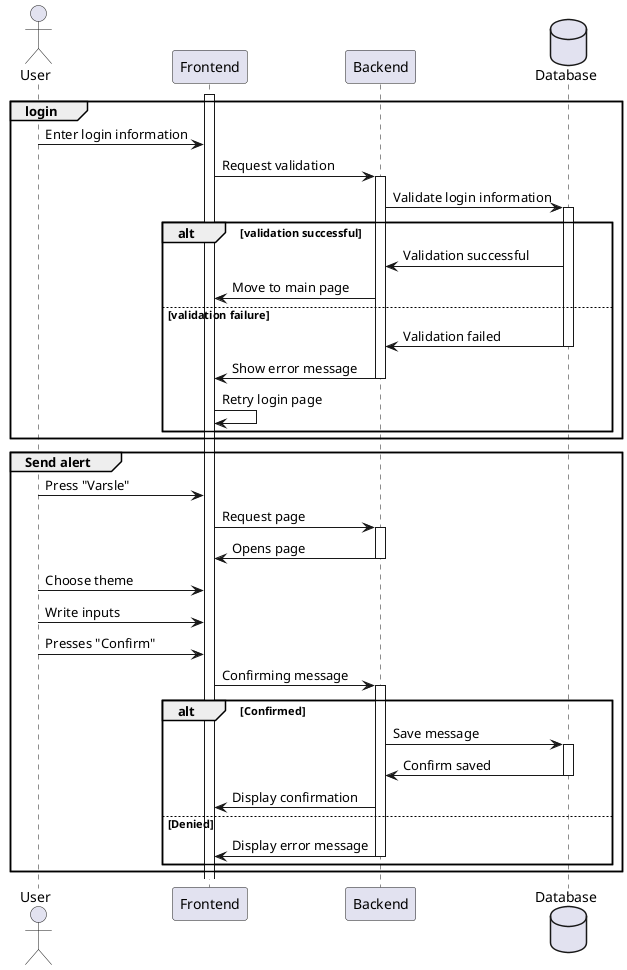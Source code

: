 @startuml testtest
actor User
participant Frontend
participant Backend
database Database

group login
activate Frontend
    User -> Frontend : Enter login information
    Frontend -> Backend : Request validation
    activate Backend
    Backend -> Database : Validate login information
    activate Database
        alt validation successful
        Backend <- Database : Validation successful 
        Frontend <- Backend : Move to main page
        else validation failure
        Backend <- Database : Validation failed
        deactivate Database
        Frontend <- Backend : Show error message
        deactivate Backend
        Frontend -> Frontend : Retry login page
        end
end
group Send alert
    User -> Frontend : Press "Varsle"
    Frontend -> Backend : Request page
    activate Backend
    Backend -> Frontend : Opens page
    deactivate Backend
    User -> Frontend : Choose theme
    User -> Frontend : Write inputs
    User -> Frontend : Presses "Confirm"

    Frontend -> Backend : Confirming message
    activate Backend
        alt Confirmed
        Backend -> Database : Save message
        activate Database
        Database -> Backend : Confirm saved
        deactivate Database
        Backend -> Frontend : Display confirmation
        else Denied 
        Backend -> Frontend : Display error message
        deactivate Backend
        end
end


@enduml